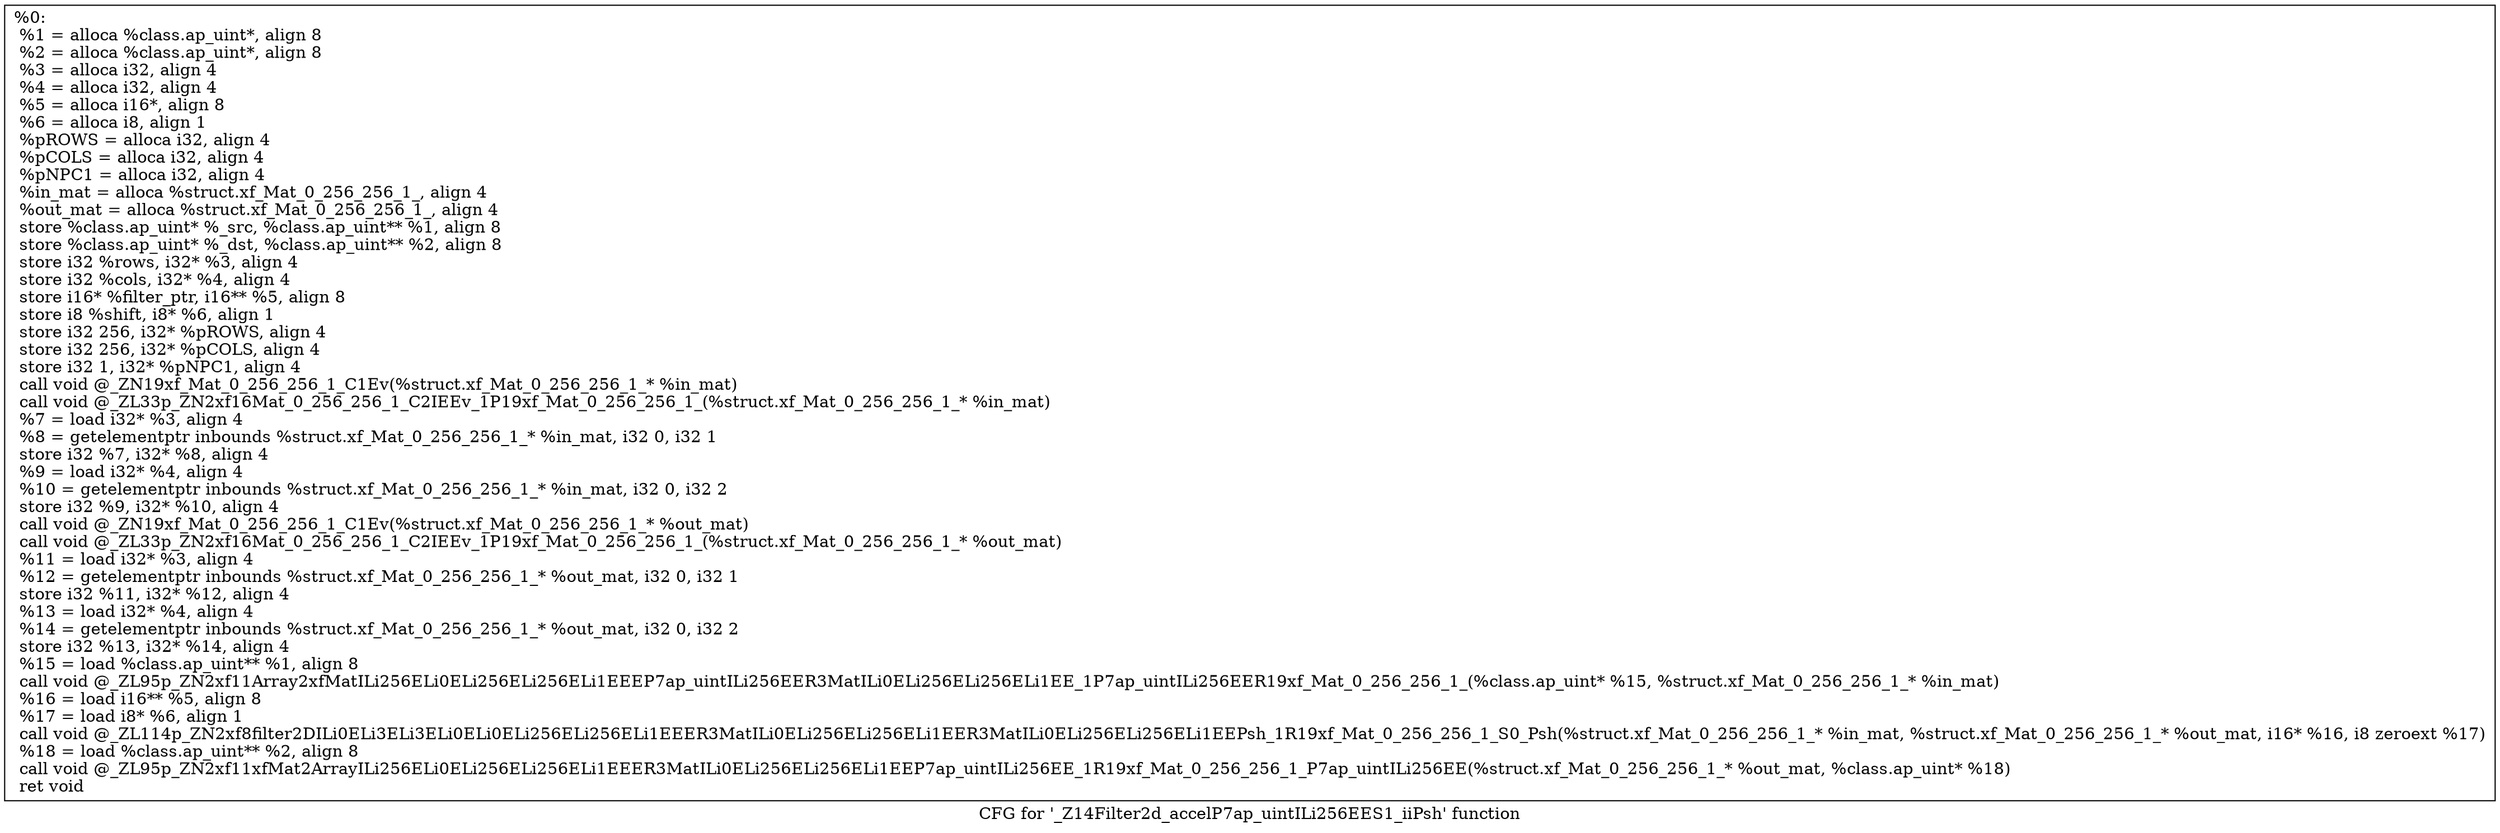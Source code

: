 digraph "CFG for '_Z14Filter2d_accelP7ap_uintILi256EES1_iiPsh' function" {
	label="CFG for '_Z14Filter2d_accelP7ap_uintILi256EES1_iiPsh' function";

	Node0x1b53cd0 [shape=record,label="{%0:\l  %1 = alloca %class.ap_uint*, align 8\l  %2 = alloca %class.ap_uint*, align 8\l  %3 = alloca i32, align 4\l  %4 = alloca i32, align 4\l  %5 = alloca i16*, align 8\l  %6 = alloca i8, align 1\l  %pROWS = alloca i32, align 4\l  %pCOLS = alloca i32, align 4\l  %pNPC1 = alloca i32, align 4\l  %in_mat = alloca %struct.xf_Mat_0_256_256_1_, align 4\l  %out_mat = alloca %struct.xf_Mat_0_256_256_1_, align 4\l  store %class.ap_uint* %_src, %class.ap_uint** %1, align 8\l  store %class.ap_uint* %_dst, %class.ap_uint** %2, align 8\l  store i32 %rows, i32* %3, align 4\l  store i32 %cols, i32* %4, align 4\l  store i16* %filter_ptr, i16** %5, align 8\l  store i8 %shift, i8* %6, align 1\l  store i32 256, i32* %pROWS, align 4\l  store i32 256, i32* %pCOLS, align 4\l  store i32 1, i32* %pNPC1, align 4\l  call void @_ZN19xf_Mat_0_256_256_1_C1Ev(%struct.xf_Mat_0_256_256_1_* %in_mat)\l  call void @_ZL33p_ZN2xf16Mat_0_256_256_1_C2IEEv_1P19xf_Mat_0_256_256_1_(%struct.xf_Mat_0_256_256_1_* %in_mat)\l  %7 = load i32* %3, align 4\l  %8 = getelementptr inbounds %struct.xf_Mat_0_256_256_1_* %in_mat, i32 0, i32 1\l  store i32 %7, i32* %8, align 4\l  %9 = load i32* %4, align 4\l  %10 = getelementptr inbounds %struct.xf_Mat_0_256_256_1_* %in_mat, i32 0, i32 2\l  store i32 %9, i32* %10, align 4\l  call void @_ZN19xf_Mat_0_256_256_1_C1Ev(%struct.xf_Mat_0_256_256_1_* %out_mat)\l  call void @_ZL33p_ZN2xf16Mat_0_256_256_1_C2IEEv_1P19xf_Mat_0_256_256_1_(%struct.xf_Mat_0_256_256_1_* %out_mat)\l  %11 = load i32* %3, align 4\l  %12 = getelementptr inbounds %struct.xf_Mat_0_256_256_1_* %out_mat, i32 0, i32 1\l  store i32 %11, i32* %12, align 4\l  %13 = load i32* %4, align 4\l  %14 = getelementptr inbounds %struct.xf_Mat_0_256_256_1_* %out_mat, i32 0, i32 2\l  store i32 %13, i32* %14, align 4\l  %15 = load %class.ap_uint** %1, align 8\l  call void @_ZL95p_ZN2xf11Array2xfMatILi256ELi0ELi256ELi256ELi1EEEP7ap_uintILi256EER3MatILi0ELi256ELi256ELi1EE_1P7ap_uintILi256EER19xf_Mat_0_256_256_1_(%class.ap_uint* %15, %struct.xf_Mat_0_256_256_1_* %in_mat)\l  %16 = load i16** %5, align 8\l  %17 = load i8* %6, align 1\l  call void @_ZL114p_ZN2xf8filter2DILi0ELi3ELi3ELi0ELi0ELi256ELi256ELi1EEER3MatILi0ELi256ELi256ELi1EER3MatILi0ELi256ELi256ELi1EEPsh_1R19xf_Mat_0_256_256_1_S0_Psh(%struct.xf_Mat_0_256_256_1_* %in_mat, %struct.xf_Mat_0_256_256_1_* %out_mat, i16* %16, i8 zeroext %17)\l  %18 = load %class.ap_uint** %2, align 8\l  call void @_ZL95p_ZN2xf11xfMat2ArrayILi256ELi0ELi256ELi256ELi1EEER3MatILi0ELi256ELi256ELi1EEP7ap_uintILi256EE_1R19xf_Mat_0_256_256_1_P7ap_uintILi256EE(%struct.xf_Mat_0_256_256_1_* %out_mat, %class.ap_uint* %18)\l  ret void\l}"];
}
